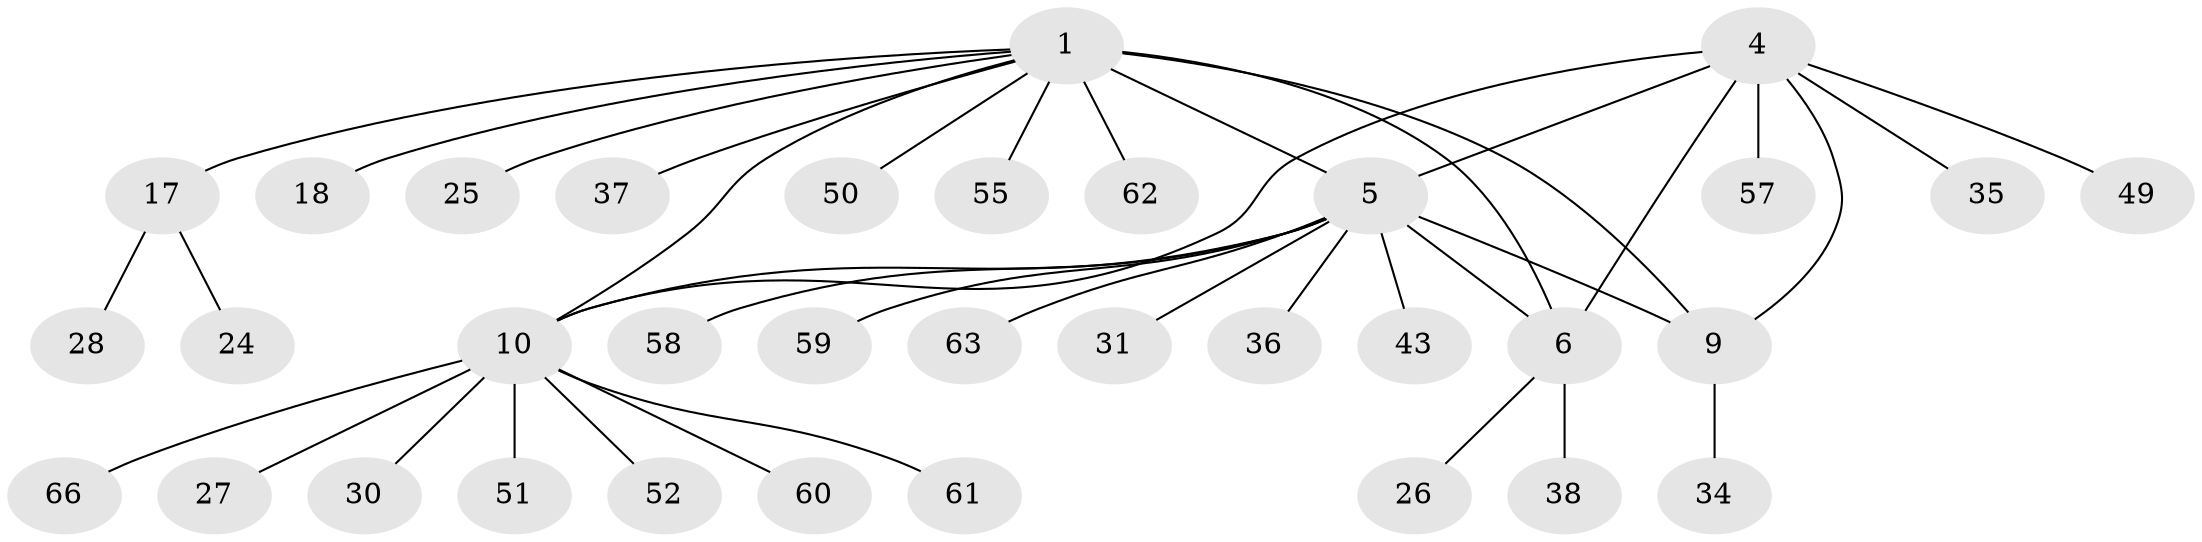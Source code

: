 // original degree distribution, {3: 0.043478260869565216, 7: 0.057971014492753624, 6: 0.057971014492753624, 5: 0.057971014492753624, 11: 0.014492753623188406, 2: 0.15942028985507245, 8: 0.014492753623188406, 4: 0.014492753623188406, 1: 0.5797101449275363}
// Generated by graph-tools (version 1.1) at 2025/15/03/09/25 04:15:56]
// undirected, 34 vertices, 39 edges
graph export_dot {
graph [start="1"]
  node [color=gray90,style=filled];
  1 [super="+3+2"];
  4 [super="+65+20"];
  5 [super="+13+46+39"];
  6 [super="+16"];
  9 [super="+29+69+19"];
  10 [super="+21+11+23"];
  17;
  18 [super="+56"];
  24;
  25;
  26;
  27;
  28;
  30;
  31;
  34;
  35;
  36 [super="+42+64"];
  37;
  38;
  43 [super="+47"];
  49;
  50;
  51;
  52;
  55;
  57;
  58;
  59 [super="+68"];
  60;
  61;
  62;
  63;
  66;
  1 -- 5;
  1 -- 37;
  1 -- 55;
  1 -- 10 [weight=2];
  1 -- 6 [weight=3];
  1 -- 9 [weight=3];
  1 -- 17;
  1 -- 18;
  1 -- 50;
  1 -- 25;
  1 -- 62;
  4 -- 5;
  4 -- 6;
  4 -- 57;
  4 -- 10;
  4 -- 9;
  4 -- 49;
  4 -- 35;
  5 -- 6;
  5 -- 36;
  5 -- 9 [weight=2];
  5 -- 43;
  5 -- 58;
  5 -- 59;
  5 -- 31;
  5 -- 63;
  5 -- 10;
  6 -- 26;
  6 -- 38;
  9 -- 34;
  10 -- 27;
  10 -- 30;
  10 -- 51;
  10 -- 52;
  10 -- 60;
  10 -- 61;
  10 -- 66;
  17 -- 24;
  17 -- 28;
}
